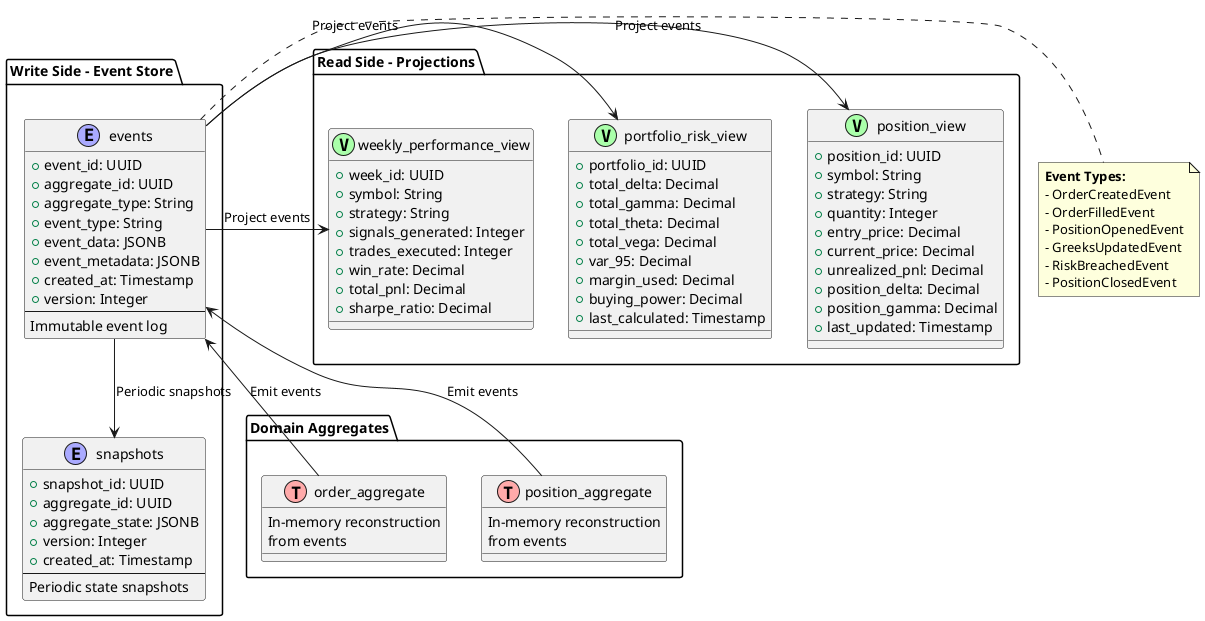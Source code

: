 @startuml Database_Schema_CQRS
!define Table(name,desc) class name as "desc" << (T,#FFAAAA) >>
!define View(name,desc) class name as "desc" << (V,#AAFFAA) >>
!define Event(name,desc) class name as "desc" << (E,#AAAAFF) >>

package "Write Side - Event Store" {
    Event(events, "events") {
        + event_id: UUID
        + aggregate_id: UUID
        + aggregate_type: String
        + event_type: String
        + event_data: JSONB
        + event_metadata: JSONB
        + created_at: Timestamp
        + version: Integer
        --
        Immutable event log
    }
    
    Event(snapshots, "snapshots") {
        + snapshot_id: UUID
        + aggregate_id: UUID
        + aggregate_state: JSONB
        + version: Integer
        + created_at: Timestamp
        --
        Periodic state snapshots
    }
}

package "Read Side - Projections" {
    View(position_view, "position_view") {
        + position_id: UUID
        + symbol: String
        + strategy: String
        + quantity: Integer
        + entry_price: Decimal
        + current_price: Decimal
        + unrealized_pnl: Decimal
        + position_delta: Decimal
        + position_gamma: Decimal
        + last_updated: Timestamp
    }
    
    View(portfolio_risk_view, "portfolio_risk_view") {
        + portfolio_id: UUID
        + total_delta: Decimal
        + total_gamma: Decimal
        + total_theta: Decimal
        + total_vega: Decimal
        + var_95: Decimal
        + margin_used: Decimal
        + buying_power: Decimal
        + last_calculated: Timestamp
    }
    
    View(weekly_performance_view, "weekly_performance_view") {
        + week_id: UUID
        + symbol: String
        + strategy: String
        + signals_generated: Integer
        + trades_executed: Integer
        + win_rate: Decimal
        + total_pnl: Decimal
        + sharpe_ratio: Decimal
    }
}

package "Domain Aggregates" {
    Table(order_aggregate, "order_aggregate") {
        In-memory reconstruction
        from events
    }
    
    Table(position_aggregate, "position_aggregate") {
        In-memory reconstruction
        from events
    }
}

' Relationships
events -down-> snapshots : "Periodic snapshots"
events -right-> position_view : "Project events"
events -right-> portfolio_risk_view : "Project events"
events -right-> weekly_performance_view : "Project events"

order_aggregate -up-> events : "Emit events"
position_aggregate -up-> events : "Emit events"

note right of events
  **Event Types:**
  - OrderCreatedEvent
  - OrderFilledEvent
  - PositionOpenedEvent
  - GreeksUpdatedEvent
  - RiskBreachedEvent
  - PositionClosedEvent
end note

@enduml
